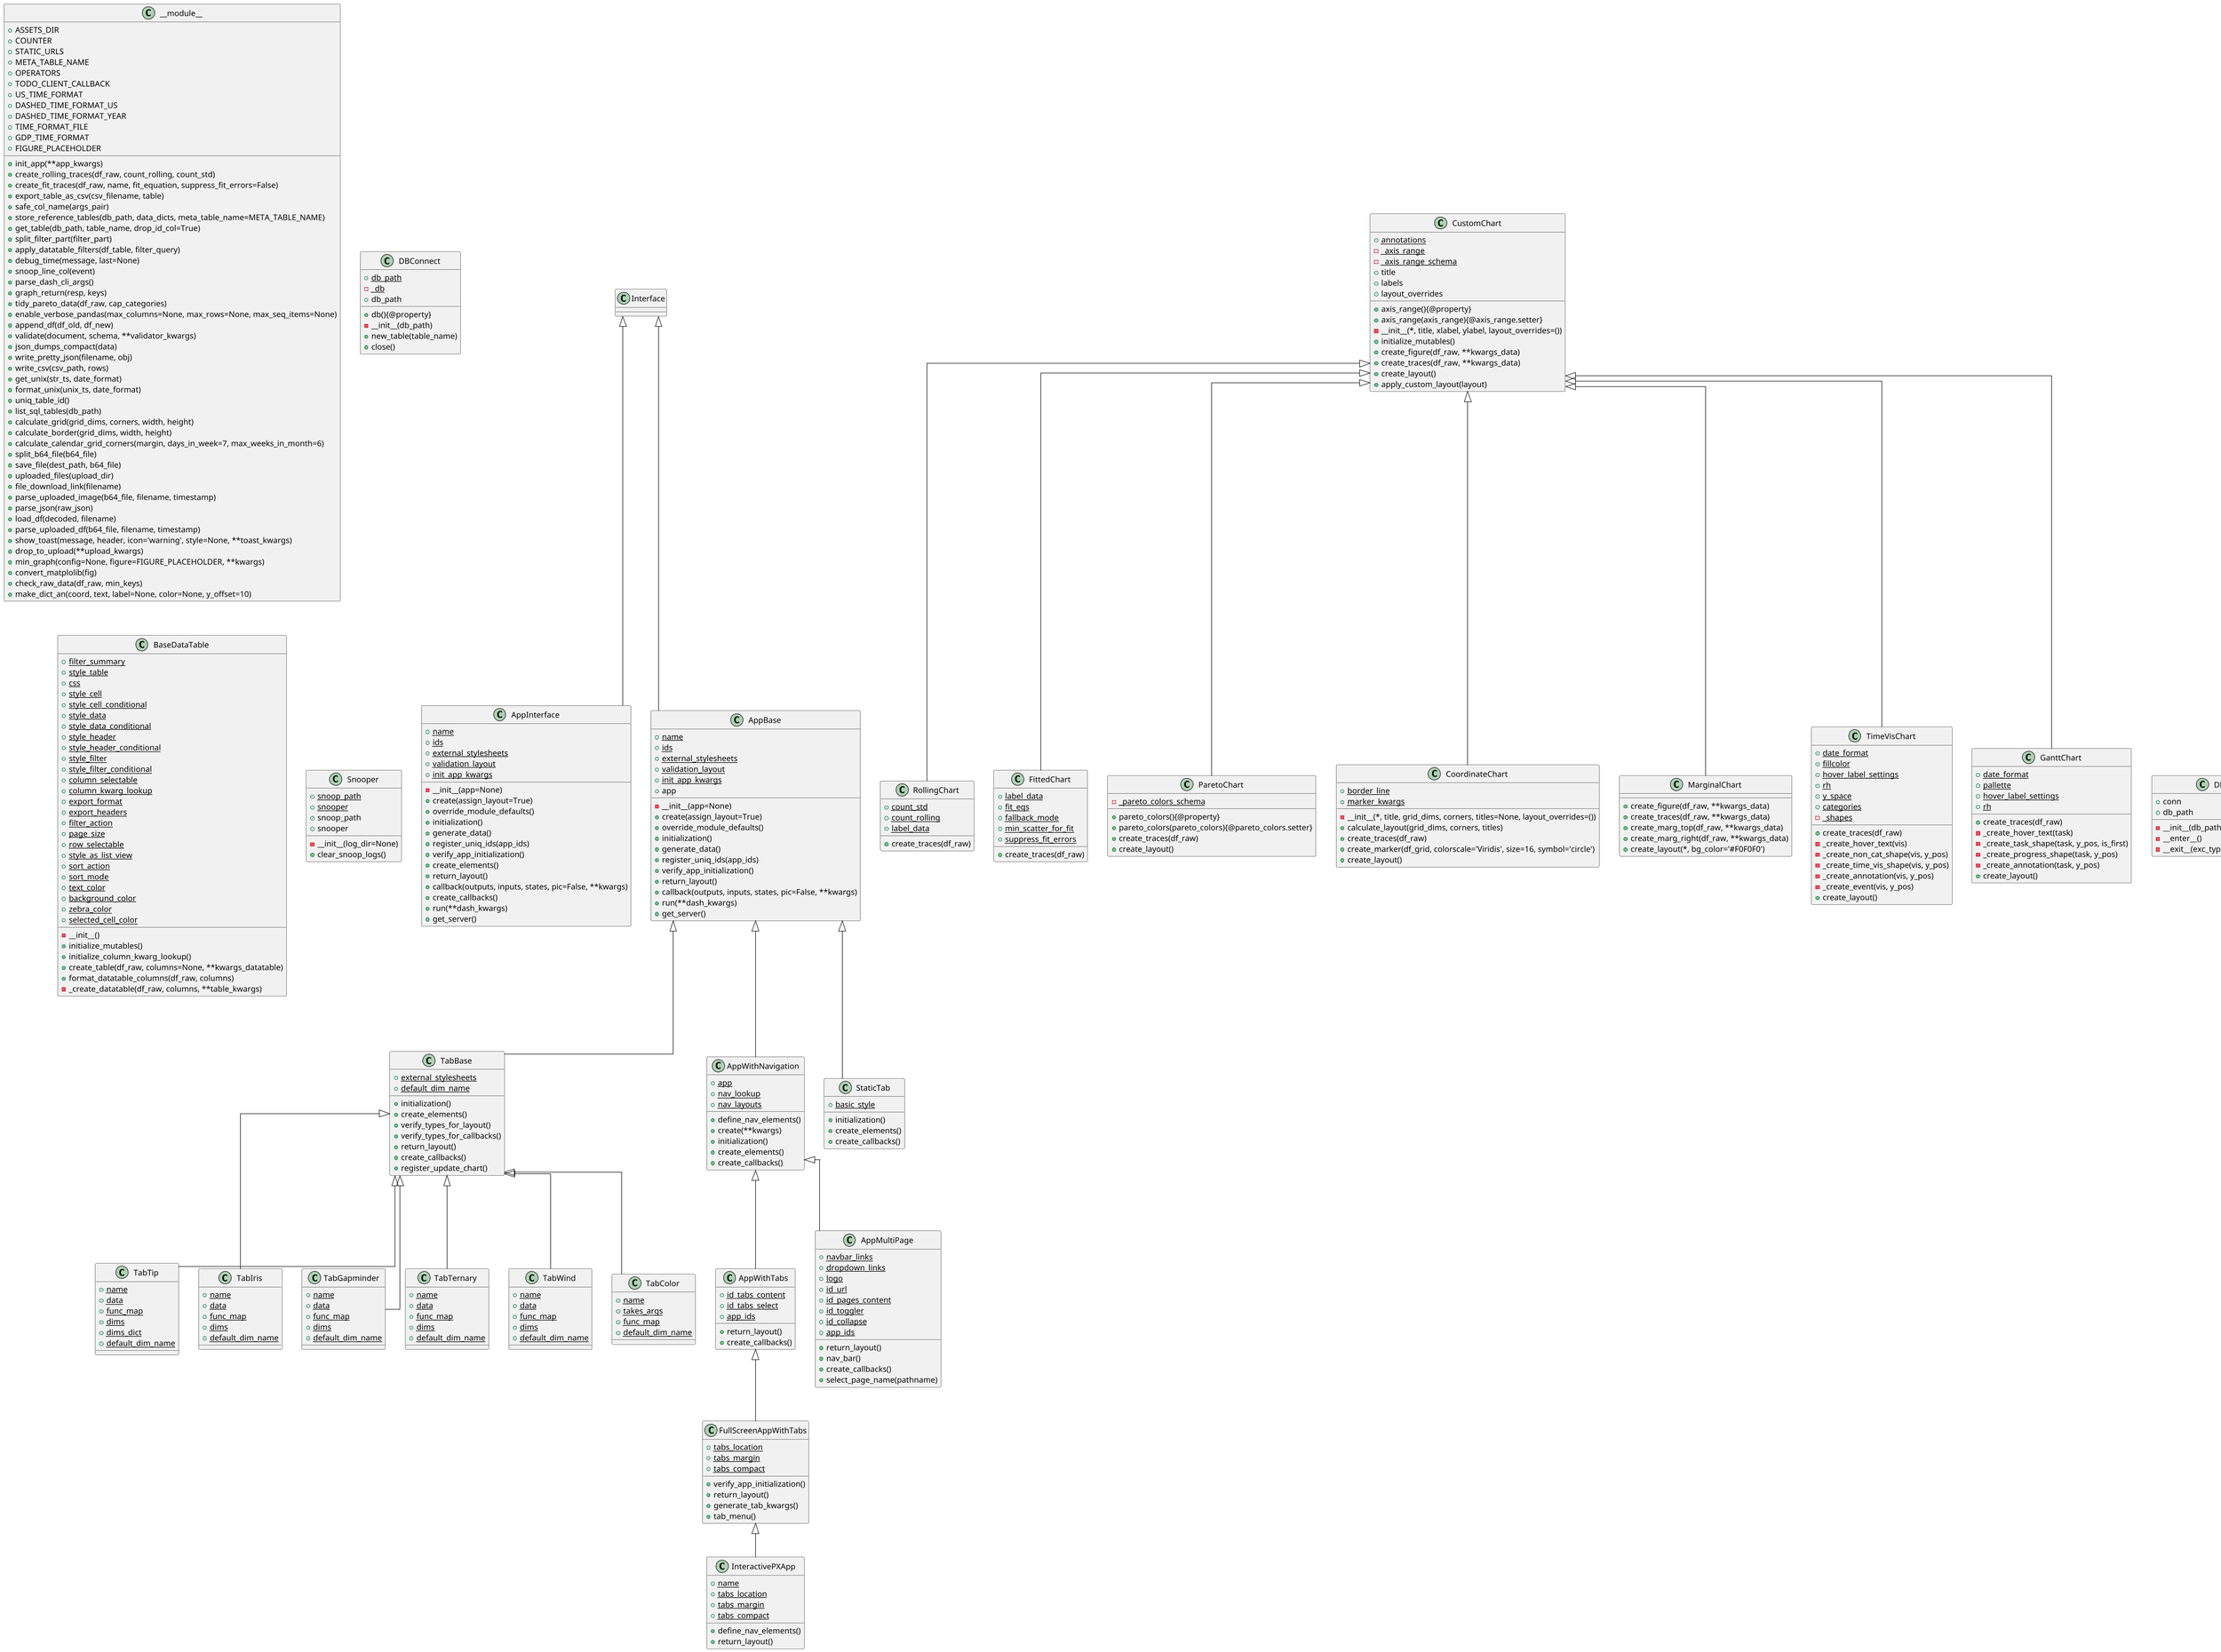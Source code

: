 @startuml
scale 1
skinparam {
dpi 100
shadowing false
linetype ortho
}

Interface <|-- AppInterface
class AppInterface {
  {static} +name
  {static} +ids
  {static} +external_stylesheets
  {static} +validation_layout
  {static} +init_app_kwargs
  -__init__(app=None)
  +create(assign_layout=True)
  +override_module_defaults()
  +initialization()
  +generate_data()
  +register_uniq_ids(app_ids)
  +verify_app_initialization()
  +create_elements()
  +return_layout()
  +callback(outputs, inputs, states, pic=False, **kwargs)
  +create_callbacks()
  +run(**dash_kwargs)
  +get_server()
}

Interface <|-- AppBase
class AppBase {
  {static} +name
  {static} +ids
  {static} +external_stylesheets
  {static} +validation_layout
  {static} +init_app_kwargs
  +app
  -__init__(app=None)
  +create(assign_layout=True)
  +override_module_defaults()
  +initialization()
  +generate_data()
  +register_uniq_ids(app_ids)
  +verify_app_initialization()
  +return_layout()
  +callback(outputs, inputs, states, pic=False, **kwargs)
  +run(**dash_kwargs)
  +get_server()
}

class __module__ {
  +ASSETS_DIR
  +COUNTER
  +STATIC_URLS
  +init_app(**app_kwargs)
}

AppBase <|-- TabBase
class TabBase {
  {static} +external_stylesheets
  {static} +default_dim_name
  +initialization()
  +create_elements()
  +verify_types_for_layout()
  +verify_types_for_callbacks()
  +return_layout()
  +create_callbacks()
  +register_update_chart()
}

TabBase <|-- TabTip
class TabTip {
  {static} +name
  {static} +data
  {static} +func_map
  {static} +dims
  {static} +dims_dict
  {static} +default_dim_name
}

TabBase <|-- TabIris
class TabIris {
  {static} +name
  {static} +data
  {static} +func_map
  {static} +dims
  {static} +default_dim_name
}

TabBase <|-- TabGapminder
class TabGapminder {
  {static} +name
  {static} +data
  {static} +func_map
  {static} +dims
  {static} +default_dim_name
}

TabBase <|-- TabTernary
class TabTernary {
  {static} +name
  {static} +data
  {static} +func_map
  {static} +dims
  {static} +default_dim_name
}

TabBase <|-- TabWind
class TabWind {
  {static} +name
  {static} +data
  {static} +func_map
  {static} +dims
  {static} +default_dim_name
}

TabBase <|-- TabColor
class TabColor {
  {static} +name
  {static} +takes_args
  {static} +func_map
  {static} +default_dim_name
}

FullScreenAppWithTabs <|-- InteractivePXApp
class InteractivePXApp {
  {static} +name
  {static} +tabs_location
  {static} +tabs_margin
  {static} +tabs_compact
  +define_nav_elements()
  +return_layout()
}

class __module__ {
}

CustomChart <|-- RollingChart
class RollingChart {
  {static} +count_std
  {static} +count_rolling
  {static} +label_data
  +create_traces(df_raw)
}

CustomChart <|-- FittedChart
class FittedChart {
  {static} +label_data
  {static} +fit_eqs
  {static} +fallback_mode
  {static} +min_scatter_for_fit
  {static} +suppress_fit_errors
  +create_traces(df_raw)
}

class __module__ {
  +create_rolling_traces(df_raw, count_rolling, count_std)
  +create_fit_traces(df_raw, name, fit_equation, suppress_fit_errors=False)
}

class DBConnect {
  {static} +db_path
  {static} -_db
  +db_path
  +db(){@property}
  -__init__(db_path)
  +new_table(table_name)
  +close()
}

ContextDecorator <|-- DBConnection
class DBConnection {
  +conn
  +db_path
  -__init__(db_path)
  -__enter__()
  -__exit__(exc_type, exc_value, traceback)
}

class __module__ {
  +META_TABLE_NAME
  +export_table_as_csv(csv_filename, table)
  +safe_col_name(args_pair)
  +store_reference_tables(db_path, data_dicts, meta_table_name=META_TABLE_NAME)
  +get_table(db_path, table_name, drop_id_col=True)
}

class BaseDataTable {
  {static} +filter_summary
  {static} +style_table
  {static} +css
  {static} +style_cell
  {static} +style_cell_conditional
  {static} +style_data
  {static} +style_data_conditional
  {static} +style_header
  {static} +style_header_conditional
  {static} +style_filter
  {static} +style_filter_conditional
  {static} +column_selectable
  {static} +column_kwarg_lookup
  {static} +export_format
  {static} +export_headers
  {static} +filter_action
  {static} +page_size
  {static} +row_selectable
  {static} +style_as_list_view
  {static} +sort_action
  {static} +sort_mode
  {static} +text_color
  {static} +background_color
  {static} +zebra_color
  {static} +selected_cell_color
  -__init__()
  +initialize_mutables()
  +initialize_column_kwarg_lookup()
  +create_table(df_raw, columns=None, **kwargs_datatable)
  +format_datatable_columns(df_raw, columns)
  -_create_datatable(df_raw, columns, **table_kwargs)
}

class __module__ {
  +OPERATORS
  +split_filter_part(filter_part)
  +apply_datatable_filters(df_table, filter_query)
}

AppBase <|-- AppWithNavigation
class AppWithNavigation {
  {static} +app
  {static} +nav_lookup
  {static} +nav_layouts
  +define_nav_elements()
  +create(**kwargs)
  +initialization()
  +create_elements()
  +create_callbacks()
}

AppBase <|-- StaticTab
class StaticTab {
  {static} +basic_style
  +initialization()
  +create_elements()
  +create_callbacks()
}

AppWithNavigation <|-- AppWithTabs
class AppWithTabs {
  {static} +id_tabs_content
  {static} +id_tabs_select
  {static} +app_ids
  +return_layout()
  +create_callbacks()
}

AppWithTabs <|-- FullScreenAppWithTabs
class FullScreenAppWithTabs {
  {static} +tabs_location
  {static} +tabs_margin
  {static} +tabs_compact
  +verify_app_initialization()
  +return_layout()
  +generate_tab_kwargs()
  +tab_menu()
}

AppWithNavigation <|-- AppMultiPage
class AppMultiPage {
  {static} +navbar_links
  {static} +dropdown_links
  {static} +logo
  {static} +id_url
  {static} +id_pages_content
  {static} +id_toggler
  {static} +id_collapse
  {static} +app_ids
  +return_layout()
  +nav_bar()
  +create_callbacks()
  +select_page_name(pathname)
}

class __module__ {
  +TODO_CLIENT_CALLBACK
}

class Snooper {
  {static} +snoop_path
  {static} +snooper
  +snoop_path
  +snooper
  -__init__(log_dir=None)
  +clear_snoop_logs()
}

class __module__ {
  +debug_time(message, last=None)
  +snoop_line_col(event)
  +parse_dash_cli_args()
  +graph_return(resp, keys)
}

CustomChart <|-- ParetoChart
class ParetoChart {
  {static} -_pareto_colors_schema
  +pareto_colors(){@property}
  +pareto_colors(pareto_colors){@pareto_colors.setter}
  +create_traces(df_raw)
  +create_layout()
}

class __module__ {
  +tidy_pareto_data(df_raw, cap_categories)
}

class ModuleBase {
  {static} +all_ids
  +name
  -_ids
  +all_ids
  -__init__(name)
  +get(_id)
  +initialize_mutables()
  +create_elements(ids)
  +return_layout(ids)
  +create_callbacks(parent)
}

ModuleBase <|-- DataCache
class DataCache {
  {static} +id_cache
  {static} +all_ids
  +return_layout(ids, storage_type='memory', **store_kwargs)
  +return_write_df_map(df_table)
  +read_df(args)
}

class __module__ {
}

ContextDecorator <|-- SQLConnection
class SQLConnection {
  +conn
  +db_path
  -__init__(db_path)
  -__enter__()
  -__exit__(exc_type, exc_value, traceback)
}

class __module__ {
  +US_TIME_FORMAT
  +DASHED_TIME_FORMAT_US
  +DASHED_TIME_FORMAT_YEAR
  +TIME_FORMAT_FILE
  +GDP_TIME_FORMAT
  +enable_verbose_pandas(max_columns=None, max_rows=None, max_seq_items=None)
  +append_df(df_old, df_new)
  +validate(document, schema, **validator_kwargs)
  +json_dumps_compact(data)
  +write_pretty_json(filename, obj)
  +write_csv(csv_path, rows)
  +get_unix(str_ts, date_format)
  +format_unix(unix_ts, date_format)
  +uniq_table_id()
  +list_sql_tables(db_path)
}

CustomChart <|-- CoordinateChart
class CoordinateChart {
  {static} +border_line
  {static} +marker_kwargs
  -__init__(*, title, grid_dims, corners, titles=None, layout_overrides=())
  +calculate_layout(grid_dims, corners, titles)
  +create_traces(df_raw)
  +create_marker(df_grid, colorscale='Viridis', size=16, symbol='circle')
  +create_layout()
}

class GridClass {
  {static} +marker_kwargs
  +grid_dims
  +titles
  -__init__(grid_dims, titles)
}

GridClass <|-- CircleGrid
class CircleGrid {
  {static} +marker_kwargs
  +corners
  -__init__(grid_dims, titles=None)
}

GridClass <|-- YearGrid
class YearGrid {
  {static} +marker_kwargs
  +corners
  -__init__(grid_dims=(4, 3), titles=None)
  +format_data(month_lists, year)
}

GridClass <|-- MonthGrid
class MonthGrid {
  {static} +marker_kwargs
  +corners
  -__init__(grid_dims=(1, 1), titles=None)
  +format_data(daily_values, year, month)
}

class __module__ {
  +calculate_grid(grid_dims, corners, width, height)
  +calculate_border(grid_dims, width, height)
  +calculate_calendar_grid_corners(margin, days_in_week=7, max_weeks_in_month=6)
}

ModuleBase <|-- UploadModule
class UploadModule {
  {static} +id_upload
  {static} +id_upload_output
  {static} +id_username_cache
  {static} +all_ids
  {static} +cache_dir
  -__init__(*args, **kwargs)
  -_initialize_database()
  +find_user(username)
  +add_user(username)
  +upload_data(username, df_name, df_upload)
  +get_data(table_name)
  +delete_data(table_name)
  +return_layout(ids)
  +create_callbacks(parent)
  -_show_data(username)
  +register_upload_handler(parent)
}

class __module__ {
  +split_b64_file(b64_file)
  +save_file(dest_path, b64_file)
  +uploaded_files(upload_dir)
  +file_download_link(filename)
  +parse_uploaded_image(b64_file, filename, timestamp)
  +parse_json(raw_json)
  +load_df(decoded, filename)
  +parse_uploaded_df(b64_file, filename, timestamp)
  +show_toast(message, header, icon='warning', style=None, **toast_kwargs)
  +drop_to_upload(**upload_kwargs)
}

class CustomChart {
  {static} +annotations
  {static} -_axis_range
  {static} -_axis_range_schema
  +title
  +labels
  +layout_overrides
  +axis_range(){@property}
  +axis_range(axis_range){@axis_range.setter}
  -__init__(*, title, xlabel, ylabel, layout_overrides=())
  +initialize_mutables()
  +create_figure(df_raw, **kwargs_data)
  +create_traces(df_raw, **kwargs_data)
  +create_layout()
  +apply_custom_layout(layout)
}

CustomChart <|-- MarginalChart
class MarginalChart {
  +create_figure(df_raw, **kwargs_data)
  +create_traces(df_raw, **kwargs_data)
  +create_marg_top(df_raw, **kwargs_data)
  +create_marg_right(df_raw, **kwargs_data)
  +create_layout(*, bg_color='#F0F0F0')
}

class __module__ {
  +FIGURE_PLACEHOLDER
  +min_graph(config=None, figure=FIGURE_PLACEHOLDER, **kwargs)
  +convert_matplolib(fig)
  +check_raw_data(df_raw, min_keys)
  +make_dict_an(coord, text, label=None, color=None, y_offset=10)
}

CustomChart <|-- TimeVisChart
class TimeVisChart {
  {static} +date_format
  {static} +fillcolor
  {static} +hover_label_settings
  {static} +rh
  {static} +y_space
  {static} +categories
  {static} -_shapes
  +create_traces(df_raw)
  -_create_hover_text(vis)
  -_create_non_cat_shape(vis, y_pos)
  -_create_time_vis_shape(vis, y_pos)
  -_create_annotation(vis, y_pos)
  -_create_event(vis, y_pos)
  +create_layout()
}

class __module__ {
}

CustomChart <|-- GanttChart
class GanttChart {
  {static} +date_format
  {static} +pallette
  {static} +hover_label_settings
  {static} +rh
  +create_traces(df_raw)
  -_create_hover_text(task)
  -_create_task_shape(task, y_pos, is_first)
  -_create_progress_shape(task, y_pos)
  -_create_annotation(task, y_pos)
  +create_layout()
}

class __module__ {
}

ModuleBase <|-- ModuleDataTable
class ModuleDataTable {
  {static} +id_table_parent
  {static} +id_table
  {static} +table
  {static} +all_ids
  +create_elements(ids)
  +return_layout(ids)
  +return_table_map(ids, df_table, columns=None)
  +create_callbacks(parent)
  +register_highlight_sort_column(parent)
}

ModuleDataTable <|-- ModuleFilteredTable
class ModuleFilteredTable {
  {static} +id_column_select
  {static} +id_filter_button
  {static} +id_filter_input
  {static} +id_filter_output
  {static} +id_filter_structure
  {static} +all_ids
  {static} +show_filter
  {static} +mod_df
  +return_layout(ids, mod_df)
  +create_callbacks(parent)
  +register_create_table(parent)
  +register_filter_interface(parent)
  +register_show_query(parent)
}

class __module__ {
}

@enduml
